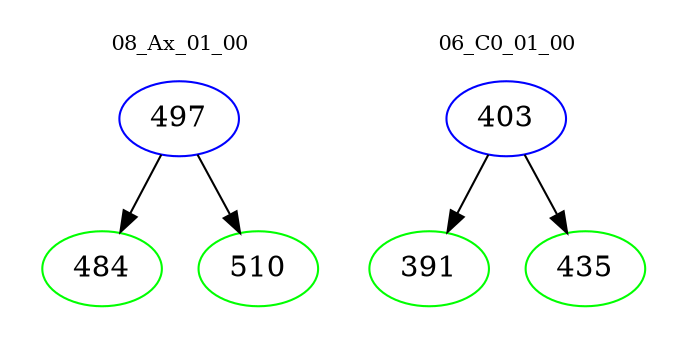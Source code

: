 digraph{
subgraph cluster_0 {
color = white
label = "08_Ax_01_00";
fontsize=10;
T0_497 [label="497", color="blue"]
T0_497 -> T0_484 [color="black"]
T0_484 [label="484", color="green"]
T0_497 -> T0_510 [color="black"]
T0_510 [label="510", color="green"]
}
subgraph cluster_1 {
color = white
label = "06_C0_01_00";
fontsize=10;
T1_403 [label="403", color="blue"]
T1_403 -> T1_391 [color="black"]
T1_391 [label="391", color="green"]
T1_403 -> T1_435 [color="black"]
T1_435 [label="435", color="green"]
}
}
